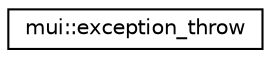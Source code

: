 digraph "Graphical Class Hierarchy"
{
 // LATEX_PDF_SIZE
  edge [fontname="Helvetica",fontsize="10",labelfontname="Helvetica",labelfontsize="10"];
  node [fontname="Helvetica",fontsize="10",shape=record];
  rankdir="LR";
  Node0 [label="mui::exception_throw",height=0.2,width=0.4,color="black", fillcolor="white", style="filled",URL="$structmui_1_1exception__throw.html",tooltip=" "];
}

